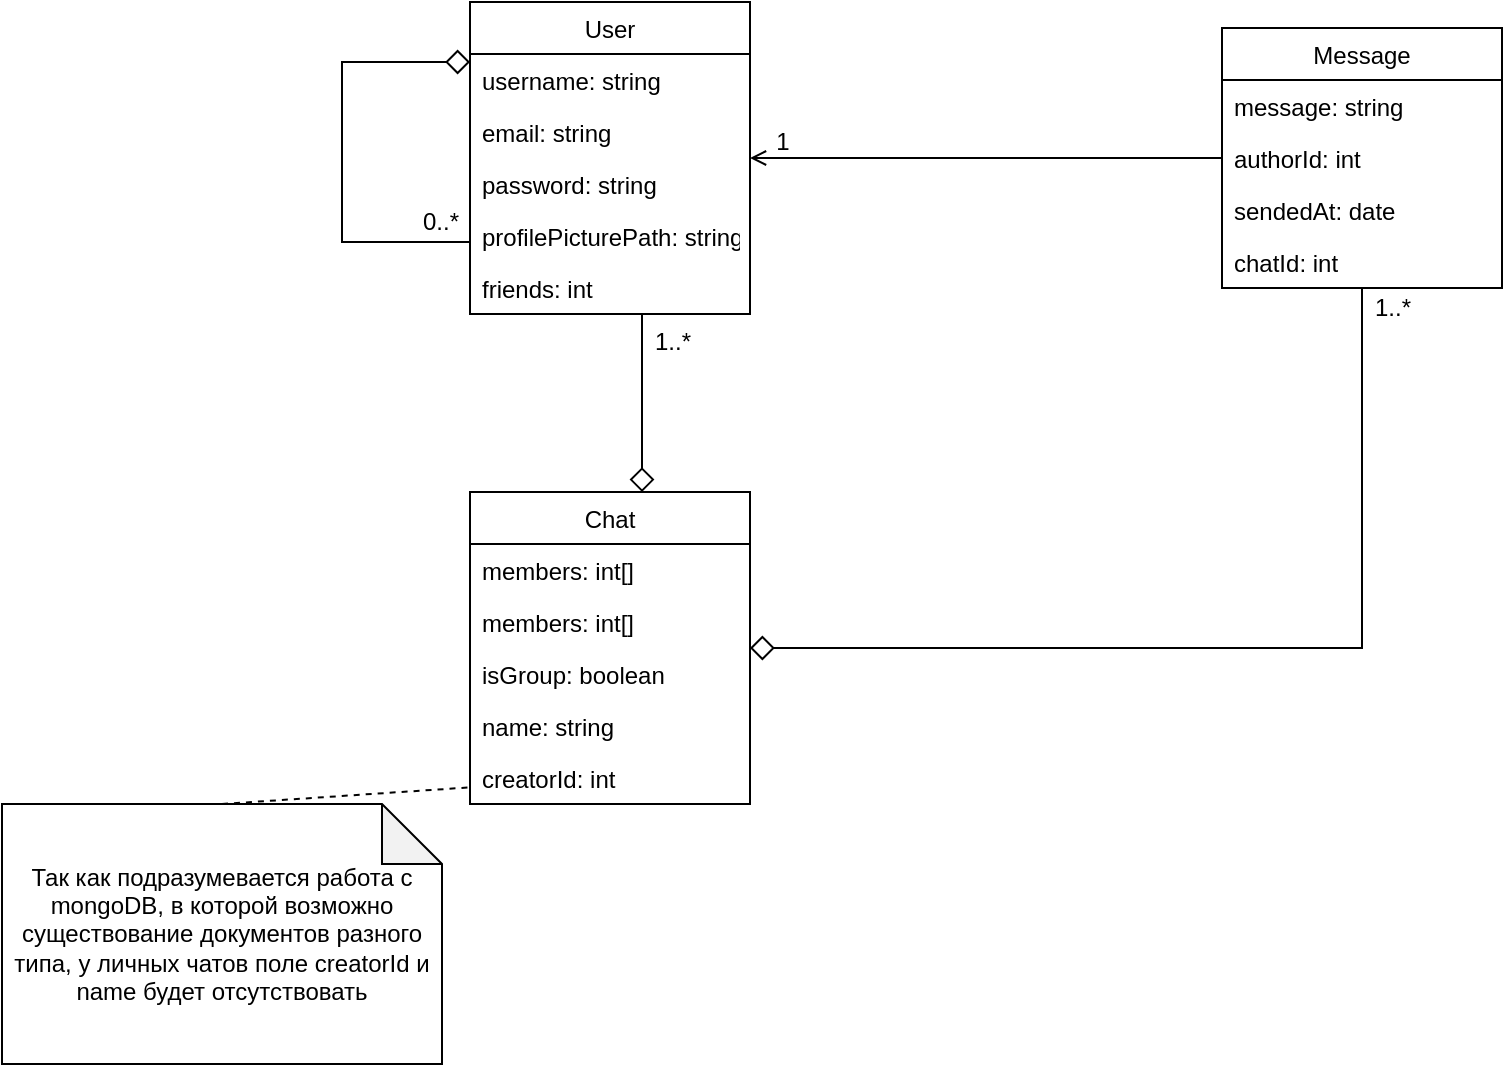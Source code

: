 <mxfile version="18.1.1" type="github">
  <diagram id="EuC1yTrZlqb7hsyMds3A" name="Page-1">
    <mxGraphModel dx="1382" dy="795" grid="1" gridSize="10" guides="1" tooltips="1" connect="1" arrows="1" fold="1" page="1" pageScale="1" pageWidth="827" pageHeight="1169" math="0" shadow="0">
      <root>
        <mxCell id="0" />
        <mxCell id="1" parent="0" />
        <mxCell id="9N9okJjhLfTq2wJ9eGBl-1" value="User" style="swimlane;fontStyle=0;childLayout=stackLayout;horizontal=1;startSize=26;fillColor=none;horizontalStack=0;resizeParent=1;resizeParentMax=0;resizeLast=0;collapsible=1;marginBottom=0;" vertex="1" parent="1">
          <mxGeometry x="274" y="350" width="140" height="156" as="geometry" />
        </mxCell>
        <mxCell id="9N9okJjhLfTq2wJ9eGBl-3" value="username: string" style="text;strokeColor=none;fillColor=none;align=left;verticalAlign=top;spacingLeft=4;spacingRight=4;overflow=hidden;rotatable=0;points=[[0,0.5],[1,0.5]];portConstraint=eastwest;" vertex="1" parent="9N9okJjhLfTq2wJ9eGBl-1">
          <mxGeometry y="26" width="140" height="26" as="geometry" />
        </mxCell>
        <mxCell id="9N9okJjhLfTq2wJ9eGBl-4" value="email: string" style="text;strokeColor=none;fillColor=none;align=left;verticalAlign=top;spacingLeft=4;spacingRight=4;overflow=hidden;rotatable=0;points=[[0,0.5],[1,0.5]];portConstraint=eastwest;" vertex="1" parent="9N9okJjhLfTq2wJ9eGBl-1">
          <mxGeometry y="52" width="140" height="26" as="geometry" />
        </mxCell>
        <mxCell id="9N9okJjhLfTq2wJ9eGBl-5" value="password: string" style="text;strokeColor=none;fillColor=none;align=left;verticalAlign=top;spacingLeft=4;spacingRight=4;overflow=hidden;rotatable=0;points=[[0,0.5],[1,0.5]];portConstraint=eastwest;" vertex="1" parent="9N9okJjhLfTq2wJ9eGBl-1">
          <mxGeometry y="78" width="140" height="26" as="geometry" />
        </mxCell>
        <mxCell id="9N9okJjhLfTq2wJ9eGBl-6" value="profilePicturePath: string" style="text;strokeColor=none;fillColor=none;align=left;verticalAlign=top;spacingLeft=4;spacingRight=4;overflow=hidden;rotatable=0;points=[[0,0.5],[1,0.5]];portConstraint=eastwest;" vertex="1" parent="9N9okJjhLfTq2wJ9eGBl-1">
          <mxGeometry y="104" width="140" height="26" as="geometry" />
        </mxCell>
        <mxCell id="9N9okJjhLfTq2wJ9eGBl-28" value="friends: int" style="text;strokeColor=none;fillColor=none;align=left;verticalAlign=top;spacingLeft=4;spacingRight=4;overflow=hidden;rotatable=0;points=[[0,0.5],[1,0.5]];portConstraint=eastwest;" vertex="1" parent="9N9okJjhLfTq2wJ9eGBl-1">
          <mxGeometry y="130" width="140" height="26" as="geometry" />
        </mxCell>
        <mxCell id="9N9okJjhLfTq2wJ9eGBl-12" style="edgeStyle=orthogonalEdgeStyle;rounded=0;orthogonalLoop=1;jettySize=auto;html=1;endArrow=open;endFill=0;" edge="1" parent="1" source="9N9okJjhLfTq2wJ9eGBl-7" target="9N9okJjhLfTq2wJ9eGBl-1">
          <mxGeometry relative="1" as="geometry" />
        </mxCell>
        <mxCell id="9N9okJjhLfTq2wJ9eGBl-7" value="Message" style="swimlane;fontStyle=0;childLayout=stackLayout;horizontal=1;startSize=26;fillColor=none;horizontalStack=0;resizeParent=1;resizeParentMax=0;resizeLast=0;collapsible=1;marginBottom=0;" vertex="1" parent="1">
          <mxGeometry x="650" y="363" width="140" height="130" as="geometry" />
        </mxCell>
        <mxCell id="9N9okJjhLfTq2wJ9eGBl-8" value="message: string" style="text;strokeColor=none;fillColor=none;align=left;verticalAlign=top;spacingLeft=4;spacingRight=4;overflow=hidden;rotatable=0;points=[[0,0.5],[1,0.5]];portConstraint=eastwest;" vertex="1" parent="9N9okJjhLfTq2wJ9eGBl-7">
          <mxGeometry y="26" width="140" height="26" as="geometry" />
        </mxCell>
        <mxCell id="9N9okJjhLfTq2wJ9eGBl-9" value="authorId: int" style="text;strokeColor=none;fillColor=none;align=left;verticalAlign=top;spacingLeft=4;spacingRight=4;overflow=hidden;rotatable=0;points=[[0,0.5],[1,0.5]];portConstraint=eastwest;" vertex="1" parent="9N9okJjhLfTq2wJ9eGBl-7">
          <mxGeometry y="52" width="140" height="26" as="geometry" />
        </mxCell>
        <mxCell id="9N9okJjhLfTq2wJ9eGBl-10" value="sendedAt: date" style="text;strokeColor=none;fillColor=none;align=left;verticalAlign=top;spacingLeft=4;spacingRight=4;overflow=hidden;rotatable=0;points=[[0,0.5],[1,0.5]];portConstraint=eastwest;" vertex="1" parent="9N9okJjhLfTq2wJ9eGBl-7">
          <mxGeometry y="78" width="140" height="26" as="geometry" />
        </mxCell>
        <mxCell id="9N9okJjhLfTq2wJ9eGBl-11" value="chatId: int" style="text;strokeColor=none;fillColor=none;align=left;verticalAlign=top;spacingLeft=4;spacingRight=4;overflow=hidden;rotatable=0;points=[[0,0.5],[1,0.5]];portConstraint=eastwest;" vertex="1" parent="9N9okJjhLfTq2wJ9eGBl-7">
          <mxGeometry y="104" width="140" height="26" as="geometry" />
        </mxCell>
        <mxCell id="9N9okJjhLfTq2wJ9eGBl-25" style="edgeStyle=orthogonalEdgeStyle;rounded=0;orthogonalLoop=1;jettySize=auto;html=1;endArrow=none;endFill=0;startArrow=diamond;startFill=0;endSize=10;startSize=10;" edge="1" parent="1" source="9N9okJjhLfTq2wJ9eGBl-13" target="9N9okJjhLfTq2wJ9eGBl-1">
          <mxGeometry relative="1" as="geometry">
            <Array as="points">
              <mxPoint x="360" y="550" />
              <mxPoint x="360" y="550" />
            </Array>
          </mxGeometry>
        </mxCell>
        <mxCell id="9N9okJjhLfTq2wJ9eGBl-27" style="edgeStyle=orthogonalEdgeStyle;rounded=0;orthogonalLoop=1;jettySize=auto;html=1;startArrow=diamond;startFill=0;endArrow=none;endFill=0;startSize=10;endSize=10;" edge="1" parent="1" source="9N9okJjhLfTq2wJ9eGBl-13" target="9N9okJjhLfTq2wJ9eGBl-7">
          <mxGeometry relative="1" as="geometry" />
        </mxCell>
        <mxCell id="9N9okJjhLfTq2wJ9eGBl-13" value="Chat" style="swimlane;fontStyle=0;childLayout=stackLayout;horizontal=1;startSize=26;fillColor=none;horizontalStack=0;resizeParent=1;resizeParentMax=0;resizeLast=0;collapsible=1;marginBottom=0;" vertex="1" parent="1">
          <mxGeometry x="274" y="595" width="140" height="156" as="geometry" />
        </mxCell>
        <mxCell id="9N9okJjhLfTq2wJ9eGBl-38" value="members: int[]" style="text;strokeColor=none;fillColor=none;align=left;verticalAlign=top;spacingLeft=4;spacingRight=4;overflow=hidden;rotatable=0;points=[[0,0.5],[1,0.5]];portConstraint=eastwest;" vertex="1" parent="9N9okJjhLfTq2wJ9eGBl-13">
          <mxGeometry y="26" width="140" height="26" as="geometry" />
        </mxCell>
        <mxCell id="9N9okJjhLfTq2wJ9eGBl-15" value="members: int[]" style="text;strokeColor=none;fillColor=none;align=left;verticalAlign=top;spacingLeft=4;spacingRight=4;overflow=hidden;rotatable=0;points=[[0,0.5],[1,0.5]];portConstraint=eastwest;" vertex="1" parent="9N9okJjhLfTq2wJ9eGBl-13">
          <mxGeometry y="52" width="140" height="26" as="geometry" />
        </mxCell>
        <mxCell id="9N9okJjhLfTq2wJ9eGBl-23" value="isGroup: boolean" style="text;strokeColor=none;fillColor=none;align=left;verticalAlign=top;spacingLeft=4;spacingRight=4;overflow=hidden;rotatable=0;points=[[0,0.5],[1,0.5]];portConstraint=eastwest;" vertex="1" parent="9N9okJjhLfTq2wJ9eGBl-13">
          <mxGeometry y="78" width="140" height="26" as="geometry" />
        </mxCell>
        <mxCell id="9N9okJjhLfTq2wJ9eGBl-14" value="name: string" style="text;strokeColor=none;fillColor=none;align=left;verticalAlign=top;spacingLeft=4;spacingRight=4;overflow=hidden;rotatable=0;points=[[0,0.5],[1,0.5]];portConstraint=eastwest;" vertex="1" parent="9N9okJjhLfTq2wJ9eGBl-13">
          <mxGeometry y="104" width="140" height="26" as="geometry" />
        </mxCell>
        <mxCell id="9N9okJjhLfTq2wJ9eGBl-17" value="creatorId: int" style="text;strokeColor=none;fillColor=none;align=left;verticalAlign=top;spacingLeft=4;spacingRight=4;overflow=hidden;rotatable=0;points=[[0,0.5],[1,0.5]];portConstraint=eastwest;" vertex="1" parent="9N9okJjhLfTq2wJ9eGBl-13">
          <mxGeometry y="130" width="140" height="26" as="geometry" />
        </mxCell>
        <mxCell id="9N9okJjhLfTq2wJ9eGBl-29" style="edgeStyle=orthogonalEdgeStyle;rounded=0;orthogonalLoop=1;jettySize=auto;html=1;startArrow=diamond;startFill=0;endArrow=none;endFill=0;startSize=10;endSize=10;" edge="1" parent="1" source="9N9okJjhLfTq2wJ9eGBl-1" target="9N9okJjhLfTq2wJ9eGBl-1">
          <mxGeometry relative="1" as="geometry">
            <Array as="points">
              <mxPoint x="210" y="380" />
              <mxPoint x="210" y="470" />
            </Array>
          </mxGeometry>
        </mxCell>
        <mxCell id="9N9okJjhLfTq2wJ9eGBl-30" value="Так как подразумевается работа с mongoDB, в которой возможно существование документов разного типа, у личных чатов поле creatorId и name будет отсутствовать" style="shape=note;whiteSpace=wrap;html=1;backgroundOutline=1;darkOpacity=0.05;" vertex="1" parent="1">
          <mxGeometry x="40" y="751" width="220" height="130" as="geometry" />
        </mxCell>
        <mxCell id="9N9okJjhLfTq2wJ9eGBl-31" value="" style="endArrow=none;dashed=1;html=1;rounded=0;startSize=10;endSize=10;exitX=0.5;exitY=0;exitDx=0;exitDy=0;exitPerimeter=0;" edge="1" parent="1" source="9N9okJjhLfTq2wJ9eGBl-30" target="9N9okJjhLfTq2wJ9eGBl-17">
          <mxGeometry width="50" height="50" relative="1" as="geometry">
            <mxPoint x="120" y="730" as="sourcePoint" />
            <mxPoint x="170" y="680" as="targetPoint" />
          </mxGeometry>
        </mxCell>
        <mxCell id="9N9okJjhLfTq2wJ9eGBl-32" value="1" style="text;html=1;align=center;verticalAlign=middle;resizable=0;points=[];autosize=1;strokeColor=none;fillColor=none;" vertex="1" parent="1">
          <mxGeometry x="420" y="410" width="20" height="20" as="geometry" />
        </mxCell>
        <mxCell id="9N9okJjhLfTq2wJ9eGBl-33" value="0..*" style="text;html=1;align=center;verticalAlign=middle;resizable=0;points=[];autosize=1;strokeColor=none;fillColor=none;" vertex="1" parent="1">
          <mxGeometry x="244" y="450" width="30" height="20" as="geometry" />
        </mxCell>
        <mxCell id="9N9okJjhLfTq2wJ9eGBl-34" value="1..*" style="text;html=1;align=center;verticalAlign=middle;resizable=0;points=[];autosize=1;strokeColor=none;fillColor=none;" vertex="1" parent="1">
          <mxGeometry x="360" y="510" width="30" height="20" as="geometry" />
        </mxCell>
        <mxCell id="9N9okJjhLfTq2wJ9eGBl-35" value="1..*" style="text;html=1;align=center;verticalAlign=middle;resizable=0;points=[];autosize=1;strokeColor=none;fillColor=none;" vertex="1" parent="1">
          <mxGeometry x="720" y="493" width="30" height="20" as="geometry" />
        </mxCell>
      </root>
    </mxGraphModel>
  </diagram>
</mxfile>
